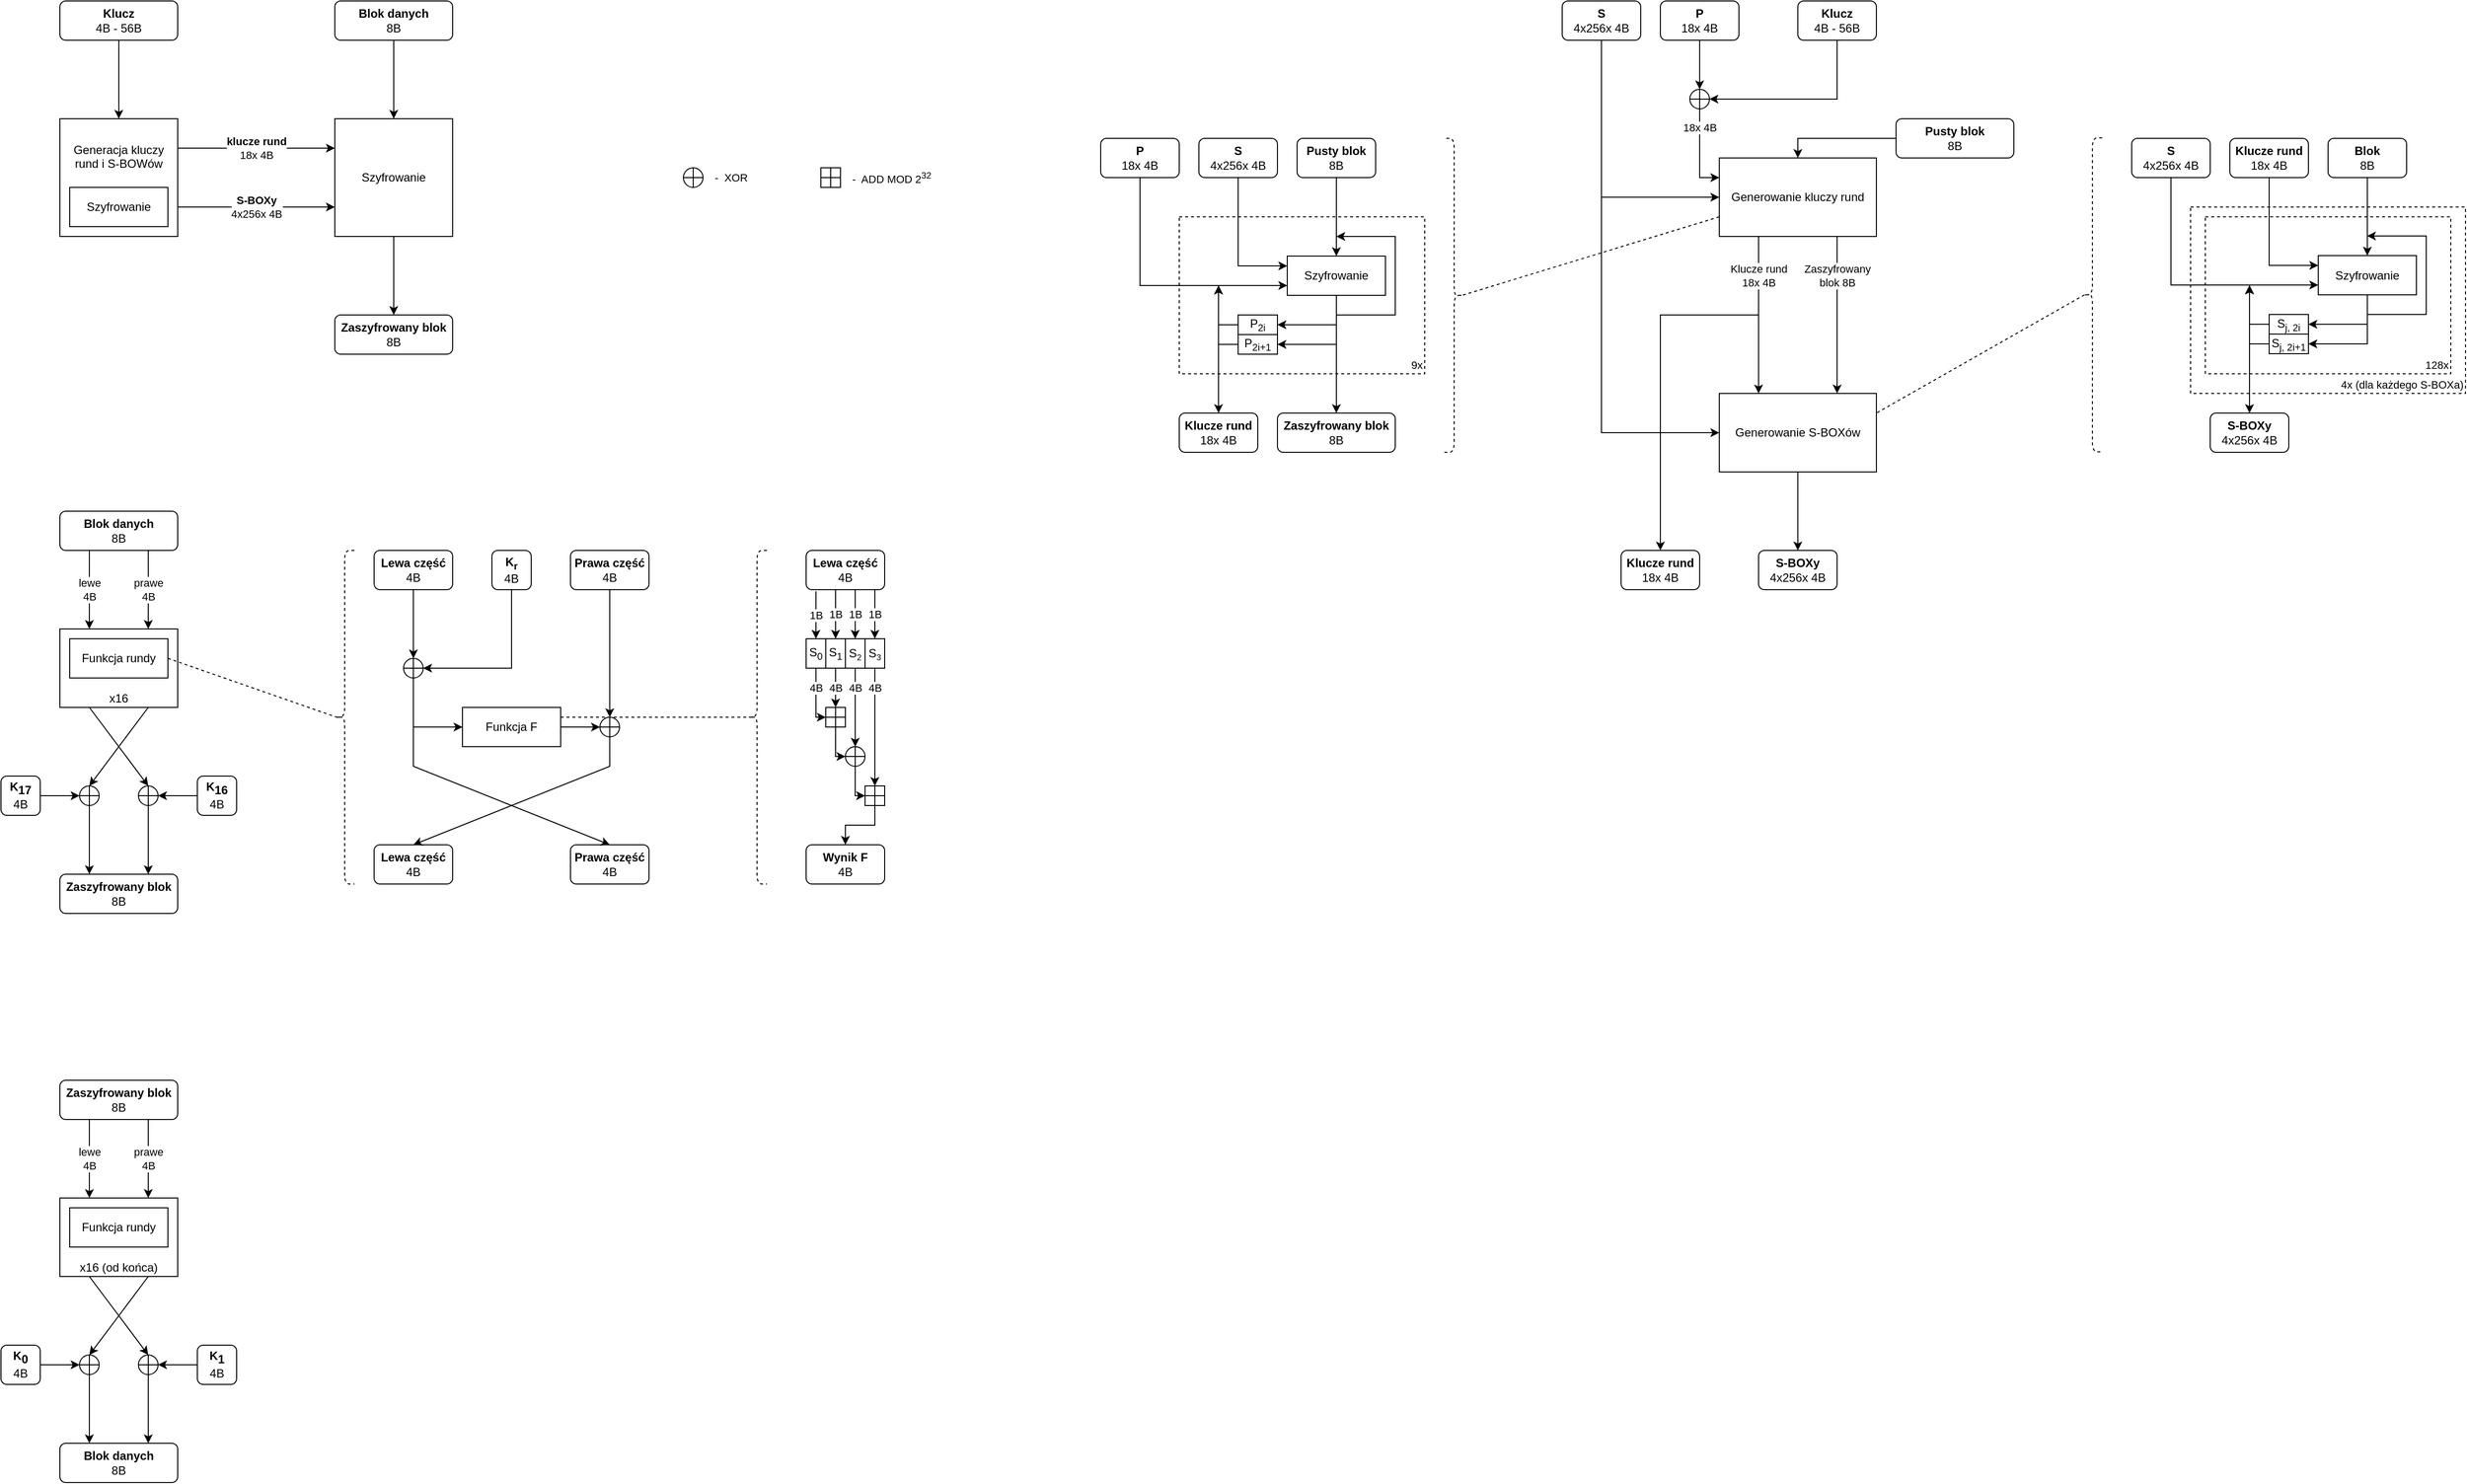 <mxfile version="12.1.6" type="device" pages="1"><diagram id="pKaFqdiRBZY-Ko4vhmtV" name="Page-1"><mxGraphModel dx="4063" dy="2149" grid="1" gridSize="10" guides="1" tooltips="1" connect="1" arrows="1" fold="1" page="1" pageScale="1" pageWidth="1169" pageHeight="1654" math="0" shadow="0"><root><mxCell id="0"/><mxCell id="1" parent="0"/><mxCell id="ULE7SZv3FFrawQC1i_3w-175" value="9x" style="rounded=0;whiteSpace=wrap;html=1;dashed=1;fillColor=none;fontSize=11;align=right;verticalAlign=bottom;" vertex="1" parent="1"><mxGeometry x="1260" y="300" width="250" height="160" as="geometry"/></mxCell><mxCell id="ULE7SZv3FFrawQC1i_3w-153" style="edgeStyle=orthogonalEdgeStyle;rounded=0;orthogonalLoop=1;jettySize=auto;html=1;exitX=0.25;exitY=1;exitDx=0;exitDy=0;entryX=0.5;entryY=0;entryDx=0;entryDy=0;startArrow=none;startFill=0;endArrow=classic;endFill=1;fontSize=11;" edge="1" parent="1" source="ULE7SZv3FFrawQC1i_3w-126" target="ULE7SZv3FFrawQC1i_3w-152"><mxGeometry relative="1" as="geometry"><Array as="points"><mxPoint x="1850" y="400"/><mxPoint x="1750" y="400"/></Array></mxGeometry></mxCell><mxCell id="ULE7SZv3FFrawQC1i_3w-9" style="edgeStyle=orthogonalEdgeStyle;rounded=0;orthogonalLoop=1;jettySize=auto;html=1;exitX=0.5;exitY=1;exitDx=0;exitDy=0;entryX=0.5;entryY=0;entryDx=0;entryDy=0;" edge="1" parent="1" source="ULE7SZv3FFrawQC1i_3w-1" target="ULE7SZv3FFrawQC1i_3w-8"><mxGeometry relative="1" as="geometry"/></mxCell><mxCell id="ULE7SZv3FFrawQC1i_3w-1" value="&lt;b&gt;Klucz&lt;/b&gt;&lt;br&gt;4B - 56B" style="rounded=1;whiteSpace=wrap;html=1;fillColor=none;" vertex="1" parent="1"><mxGeometry x="120" y="80" width="120" height="40" as="geometry"/></mxCell><mxCell id="ULE7SZv3FFrawQC1i_3w-4" value="" style="edgeStyle=orthogonalEdgeStyle;rounded=0;orthogonalLoop=1;jettySize=auto;html=1;" edge="1" parent="1" source="ULE7SZv3FFrawQC1i_3w-2" target="ULE7SZv3FFrawQC1i_3w-3"><mxGeometry relative="1" as="geometry"/></mxCell><mxCell id="ULE7SZv3FFrawQC1i_3w-2" value="&lt;b&gt;Blok danych&lt;/b&gt;&lt;br&gt;8B" style="rounded=1;whiteSpace=wrap;html=1;fillColor=none;" vertex="1" parent="1"><mxGeometry x="400" y="80" width="120" height="40" as="geometry"/></mxCell><mxCell id="ULE7SZv3FFrawQC1i_3w-6" value="" style="edgeStyle=orthogonalEdgeStyle;rounded=0;orthogonalLoop=1;jettySize=auto;html=1;entryX=0.5;entryY=0;entryDx=0;entryDy=0;" edge="1" parent="1" source="ULE7SZv3FFrawQC1i_3w-3" target="ULE7SZv3FFrawQC1i_3w-7"><mxGeometry relative="1" as="geometry"><mxPoint x="500" y="320" as="targetPoint"/></mxGeometry></mxCell><mxCell id="ULE7SZv3FFrawQC1i_3w-3" value="&lt;span&gt;Szyfrowanie&lt;/span&gt;" style="rounded=0;whiteSpace=wrap;html=1;fillColor=none;fontStyle=0" vertex="1" parent="1"><mxGeometry x="400" y="200" width="120" height="120" as="geometry"/></mxCell><mxCell id="ULE7SZv3FFrawQC1i_3w-7" value="&lt;b&gt;Zaszyfrowany blok&lt;/b&gt;&lt;br&gt;8B" style="rounded=1;whiteSpace=wrap;html=1;fillColor=none;" vertex="1" parent="1"><mxGeometry x="400" y="400" width="120" height="40" as="geometry"/></mxCell><mxCell id="ULE7SZv3FFrawQC1i_3w-10" value="&lt;b&gt;klucze rund&lt;/b&gt;&lt;br&gt;18x 4B" style="edgeStyle=orthogonalEdgeStyle;rounded=0;orthogonalLoop=1;jettySize=auto;html=1;exitX=1;exitY=0.25;exitDx=0;exitDy=0;entryX=0;entryY=0.25;entryDx=0;entryDy=0;" edge="1" parent="1" source="ULE7SZv3FFrawQC1i_3w-8" target="ULE7SZv3FFrawQC1i_3w-3"><mxGeometry relative="1" as="geometry"/></mxCell><mxCell id="ULE7SZv3FFrawQC1i_3w-11" value="&lt;b&gt;S-BOXy&lt;/b&gt;&lt;br&gt;4x256x 4B" style="edgeStyle=orthogonalEdgeStyle;rounded=0;orthogonalLoop=1;jettySize=auto;html=1;exitX=1;exitY=0.75;exitDx=0;exitDy=0;entryX=0;entryY=0.75;entryDx=0;entryDy=0;" edge="1" parent="1" source="ULE7SZv3FFrawQC1i_3w-8" target="ULE7SZv3FFrawQC1i_3w-3"><mxGeometry relative="1" as="geometry"/></mxCell><mxCell id="ULE7SZv3FFrawQC1i_3w-8" value="&lt;span&gt;Generacja kluczy rund i S-BOWów&lt;br&gt;&lt;br&gt;&lt;br&gt;&lt;br&gt;&lt;/span&gt;" style="rounded=0;whiteSpace=wrap;html=1;fillColor=none;fontStyle=0" vertex="1" parent="1"><mxGeometry x="120" y="200" width="120" height="120" as="geometry"/></mxCell><mxCell id="ULE7SZv3FFrawQC1i_3w-12" value="&lt;span&gt;Szyfrowanie&lt;/span&gt;" style="rounded=0;whiteSpace=wrap;html=1;fillColor=none;fontStyle=0" vertex="1" parent="1"><mxGeometry x="130" y="270" width="100" height="40" as="geometry"/></mxCell><mxCell id="ULE7SZv3FFrawQC1i_3w-15" value="lewe&lt;br&gt;4B" style="edgeStyle=orthogonalEdgeStyle;rounded=0;orthogonalLoop=1;jettySize=auto;html=1;exitX=0.25;exitY=1;exitDx=0;exitDy=0;entryX=0.25;entryY=0;entryDx=0;entryDy=0;" edge="1" parent="1" source="ULE7SZv3FFrawQC1i_3w-13" target="ULE7SZv3FFrawQC1i_3w-14"><mxGeometry relative="1" as="geometry"/></mxCell><mxCell id="ULE7SZv3FFrawQC1i_3w-16" value="prawe&lt;br&gt;4B" style="edgeStyle=orthogonalEdgeStyle;rounded=0;orthogonalLoop=1;jettySize=auto;html=1;exitX=0.75;exitY=1;exitDx=0;exitDy=0;entryX=0.75;entryY=0;entryDx=0;entryDy=0;" edge="1" parent="1" source="ULE7SZv3FFrawQC1i_3w-13" target="ULE7SZv3FFrawQC1i_3w-14"><mxGeometry relative="1" as="geometry"/></mxCell><mxCell id="ULE7SZv3FFrawQC1i_3w-13" value="&lt;b&gt;Blok danych&lt;/b&gt;&lt;br&gt;8B" style="rounded=1;whiteSpace=wrap;html=1;fillColor=none;" vertex="1" parent="1"><mxGeometry x="120" y="600" width="120" height="40" as="geometry"/></mxCell><mxCell id="ULE7SZv3FFrawQC1i_3w-24" style="rounded=0;orthogonalLoop=1;jettySize=auto;html=1;exitX=0.25;exitY=1;exitDx=0;exitDy=0;entryX=0.5;entryY=0;entryDx=0;entryDy=0;" edge="1" parent="1" source="ULE7SZv3FFrawQC1i_3w-14" target="ULE7SZv3FFrawQC1i_3w-18"><mxGeometry relative="1" as="geometry"/></mxCell><mxCell id="ULE7SZv3FFrawQC1i_3w-25" style="edgeStyle=none;rounded=0;orthogonalLoop=1;jettySize=auto;html=1;exitX=0.75;exitY=1;exitDx=0;exitDy=0;entryX=0.5;entryY=0;entryDx=0;entryDy=0;" edge="1" parent="1" source="ULE7SZv3FFrawQC1i_3w-14" target="ULE7SZv3FFrawQC1i_3w-20"><mxGeometry relative="1" as="geometry"/></mxCell><mxCell id="ULE7SZv3FFrawQC1i_3w-14" value="x16" style="rounded=0;whiteSpace=wrap;html=1;fillColor=none;fontStyle=0;verticalAlign=bottom;" vertex="1" parent="1"><mxGeometry x="120" y="720" width="120" height="80" as="geometry"/></mxCell><mxCell id="ULE7SZv3FFrawQC1i_3w-17" value="&lt;span&gt;Funkcja rundy&lt;/span&gt;" style="rounded=0;whiteSpace=wrap;html=1;fillColor=none;fontStyle=0" vertex="1" parent="1"><mxGeometry x="130" y="730" width="100" height="40" as="geometry"/></mxCell><mxCell id="ULE7SZv3FFrawQC1i_3w-31" style="edgeStyle=none;rounded=0;orthogonalLoop=1;jettySize=auto;html=1;exitX=0.5;exitY=1;exitDx=0;exitDy=0;entryX=0.75;entryY=0;entryDx=0;entryDy=0;" edge="1" parent="1" source="ULE7SZv3FFrawQC1i_3w-18" target="ULE7SZv3FFrawQC1i_3w-30"><mxGeometry relative="1" as="geometry"/></mxCell><mxCell id="ULE7SZv3FFrawQC1i_3w-18" value="" style="shape=orEllipse;perimeter=ellipsePerimeter;whiteSpace=wrap;html=1;backgroundOutline=1;rounded=1;fillColor=none;" vertex="1" parent="1"><mxGeometry x="200" y="880" width="20" height="20" as="geometry"/></mxCell><mxCell id="ULE7SZv3FFrawQC1i_3w-32" style="edgeStyle=none;rounded=0;orthogonalLoop=1;jettySize=auto;html=1;exitX=0.5;exitY=1;exitDx=0;exitDy=0;entryX=0.25;entryY=0;entryDx=0;entryDy=0;" edge="1" parent="1" source="ULE7SZv3FFrawQC1i_3w-20" target="ULE7SZv3FFrawQC1i_3w-30"><mxGeometry relative="1" as="geometry"/></mxCell><mxCell id="ULE7SZv3FFrawQC1i_3w-20" value="" style="shape=orEllipse;perimeter=ellipsePerimeter;whiteSpace=wrap;html=1;backgroundOutline=1;rounded=1;fillColor=none;" vertex="1" parent="1"><mxGeometry x="140" y="880" width="20" height="20" as="geometry"/></mxCell><mxCell id="ULE7SZv3FFrawQC1i_3w-27" style="edgeStyle=none;rounded=0;orthogonalLoop=1;jettySize=auto;html=1;exitX=0;exitY=0.5;exitDx=0;exitDy=0;entryX=1;entryY=0.5;entryDx=0;entryDy=0;" edge="1" parent="1" source="ULE7SZv3FFrawQC1i_3w-26" target="ULE7SZv3FFrawQC1i_3w-18"><mxGeometry relative="1" as="geometry"><mxPoint x="250" y="910" as="targetPoint"/></mxGeometry></mxCell><mxCell id="ULE7SZv3FFrawQC1i_3w-26" value="&lt;b&gt;K&lt;/b&gt;&lt;b style=&quot;vertical-align: sub&quot;&gt;16&lt;/b&gt;&lt;br&gt;4B" style="rounded=1;whiteSpace=wrap;html=1;fillColor=none;" vertex="1" parent="1"><mxGeometry x="260" y="870" width="40" height="40" as="geometry"/></mxCell><mxCell id="ULE7SZv3FFrawQC1i_3w-29" style="edgeStyle=none;rounded=0;orthogonalLoop=1;jettySize=auto;html=1;exitX=1;exitY=0.5;exitDx=0;exitDy=0;entryX=0;entryY=0.5;entryDx=0;entryDy=0;" edge="1" parent="1" source="ULE7SZv3FFrawQC1i_3w-28" target="ULE7SZv3FFrawQC1i_3w-20"><mxGeometry relative="1" as="geometry"/></mxCell><mxCell id="ULE7SZv3FFrawQC1i_3w-28" value="&lt;b&gt;K&lt;/b&gt;&lt;b style=&quot;vertical-align: sub&quot;&gt;17&lt;/b&gt;&lt;br&gt;4B" style="rounded=1;whiteSpace=wrap;html=1;fillColor=none;" vertex="1" parent="1"><mxGeometry x="60" y="870" width="40" height="40" as="geometry"/></mxCell><mxCell id="ULE7SZv3FFrawQC1i_3w-30" value="&lt;b&gt;Zaszyfrowany blok&lt;/b&gt;&lt;br&gt;8B" style="rounded=1;whiteSpace=wrap;html=1;fillColor=none;" vertex="1" parent="1"><mxGeometry x="120" y="970" width="120" height="40" as="geometry"/></mxCell><mxCell id="ULE7SZv3FFrawQC1i_3w-36" style="edgeStyle=none;rounded=0;orthogonalLoop=1;jettySize=auto;html=1;exitX=0.5;exitY=1;exitDx=0;exitDy=0;entryX=0.5;entryY=0;entryDx=0;entryDy=0;" edge="1" parent="1" source="ULE7SZv3FFrawQC1i_3w-33" target="ULE7SZv3FFrawQC1i_3w-35"><mxGeometry relative="1" as="geometry"/></mxCell><mxCell id="ULE7SZv3FFrawQC1i_3w-33" value="&lt;b&gt;Lewa część&lt;/b&gt;&lt;br&gt;4B" style="rounded=1;whiteSpace=wrap;html=1;fillColor=none;" vertex="1" parent="1"><mxGeometry x="440" y="640" width="80" height="40" as="geometry"/></mxCell><mxCell id="ULE7SZv3FFrawQC1i_3w-42" style="edgeStyle=orthogonalEdgeStyle;rounded=0;orthogonalLoop=1;jettySize=auto;html=1;exitX=0.5;exitY=1;exitDx=0;exitDy=0;entryX=0.5;entryY=0;entryDx=0;entryDy=0;" edge="1" parent="1" source="ULE7SZv3FFrawQC1i_3w-34" target="ULE7SZv3FFrawQC1i_3w-41"><mxGeometry relative="1" as="geometry"/></mxCell><mxCell id="ULE7SZv3FFrawQC1i_3w-34" value="&lt;b&gt;Prawa część&lt;/b&gt;&lt;br&gt;4B" style="rounded=1;whiteSpace=wrap;html=1;fillColor=none;" vertex="1" parent="1"><mxGeometry x="640" y="640" width="80" height="40" as="geometry"/></mxCell><mxCell id="ULE7SZv3FFrawQC1i_3w-40" style="edgeStyle=orthogonalEdgeStyle;rounded=0;orthogonalLoop=1;jettySize=auto;html=1;exitX=0.5;exitY=1;exitDx=0;exitDy=0;entryX=0;entryY=0.5;entryDx=0;entryDy=0;" edge="1" parent="1" source="ULE7SZv3FFrawQC1i_3w-35" target="ULE7SZv3FFrawQC1i_3w-39"><mxGeometry relative="1" as="geometry"/></mxCell><mxCell id="ULE7SZv3FFrawQC1i_3w-46" style="rounded=0;orthogonalLoop=1;jettySize=auto;html=1;exitX=0.5;exitY=1;exitDx=0;exitDy=0;entryX=0.5;entryY=0;entryDx=0;entryDy=0;" edge="1" parent="1" source="ULE7SZv3FFrawQC1i_3w-35" target="ULE7SZv3FFrawQC1i_3w-45"><mxGeometry relative="1" as="geometry"><Array as="points"><mxPoint x="480" y="860"/></Array></mxGeometry></mxCell><mxCell id="ULE7SZv3FFrawQC1i_3w-35" value="" style="shape=orEllipse;perimeter=ellipsePerimeter;whiteSpace=wrap;html=1;backgroundOutline=1;rounded=1;fillColor=none;" vertex="1" parent="1"><mxGeometry x="470" y="750" width="20" height="20" as="geometry"/></mxCell><mxCell id="ULE7SZv3FFrawQC1i_3w-38" style="edgeStyle=orthogonalEdgeStyle;rounded=0;orthogonalLoop=1;jettySize=auto;html=1;exitX=0.5;exitY=1;exitDx=0;exitDy=0;entryX=1;entryY=0.5;entryDx=0;entryDy=0;" edge="1" parent="1" source="ULE7SZv3FFrawQC1i_3w-37" target="ULE7SZv3FFrawQC1i_3w-35"><mxGeometry relative="1" as="geometry"/></mxCell><mxCell id="ULE7SZv3FFrawQC1i_3w-37" value="&lt;b&gt;K&lt;sub&gt;r&lt;/sub&gt;&lt;/b&gt;&lt;br&gt;4B" style="rounded=1;whiteSpace=wrap;html=1;fillColor=none;" vertex="1" parent="1"><mxGeometry x="560" y="640" width="40" height="40" as="geometry"/></mxCell><mxCell id="ULE7SZv3FFrawQC1i_3w-43" style="edgeStyle=orthogonalEdgeStyle;rounded=0;orthogonalLoop=1;jettySize=auto;html=1;exitX=1;exitY=0.5;exitDx=0;exitDy=0;entryX=0;entryY=0.5;entryDx=0;entryDy=0;" edge="1" parent="1" source="ULE7SZv3FFrawQC1i_3w-39" target="ULE7SZv3FFrawQC1i_3w-41"><mxGeometry relative="1" as="geometry"/></mxCell><mxCell id="ULE7SZv3FFrawQC1i_3w-39" value="&lt;span&gt;Funkcja F&lt;/span&gt;" style="rounded=0;whiteSpace=wrap;html=1;fillColor=none;fontStyle=0" vertex="1" parent="1"><mxGeometry x="530" y="800" width="100" height="40" as="geometry"/></mxCell><mxCell id="ULE7SZv3FFrawQC1i_3w-47" style="edgeStyle=none;rounded=0;orthogonalLoop=1;jettySize=auto;html=1;exitX=0.5;exitY=1;exitDx=0;exitDy=0;entryX=0.5;entryY=0;entryDx=0;entryDy=0;" edge="1" parent="1" source="ULE7SZv3FFrawQC1i_3w-41" target="ULE7SZv3FFrawQC1i_3w-44"><mxGeometry relative="1" as="geometry"><Array as="points"><mxPoint x="680" y="860"/></Array></mxGeometry></mxCell><mxCell id="ULE7SZv3FFrawQC1i_3w-41" value="" style="shape=orEllipse;perimeter=ellipsePerimeter;whiteSpace=wrap;html=1;backgroundOutline=1;rounded=1;fillColor=none;" vertex="1" parent="1"><mxGeometry x="670" y="810" width="20" height="20" as="geometry"/></mxCell><mxCell id="ULE7SZv3FFrawQC1i_3w-44" value="&lt;b&gt;Lewa część&lt;/b&gt;&lt;br&gt;4B" style="rounded=1;whiteSpace=wrap;html=1;fillColor=none;" vertex="1" parent="1"><mxGeometry x="440" y="940" width="80" height="40" as="geometry"/></mxCell><mxCell id="ULE7SZv3FFrawQC1i_3w-45" value="&lt;b&gt;Prawa część&lt;/b&gt;&lt;br&gt;4B" style="rounded=1;whiteSpace=wrap;html=1;fillColor=none;" vertex="1" parent="1"><mxGeometry x="640" y="940" width="80" height="40" as="geometry"/></mxCell><mxCell id="ULE7SZv3FFrawQC1i_3w-48" value="&lt;b&gt;Lewa część&lt;/b&gt;&lt;br&gt;4B" style="rounded=1;whiteSpace=wrap;html=1;fillColor=none;" vertex="1" parent="1"><mxGeometry x="880" y="640" width="80" height="40" as="geometry"/></mxCell><mxCell id="ULE7SZv3FFrawQC1i_3w-84" value="1B" style="edgeStyle=orthogonalEdgeStyle;rounded=0;orthogonalLoop=1;jettySize=auto;html=1;exitX=0.5;exitY=0;exitDx=0;exitDy=0;entryX=0.125;entryY=1.042;entryDx=0;entryDy=0;entryPerimeter=0;startArrow=classic;startFill=1;endArrow=none;endFill=0;" edge="1" parent="1" source="ULE7SZv3FFrawQC1i_3w-49" target="ULE7SZv3FFrawQC1i_3w-48"><mxGeometry relative="1" as="geometry"/></mxCell><mxCell id="ULE7SZv3FFrawQC1i_3w-86" value="4B" style="edgeStyle=orthogonalEdgeStyle;rounded=0;orthogonalLoop=1;jettySize=auto;html=1;exitX=0.5;exitY=1;exitDx=0;exitDy=0;entryX=0;entryY=0.5;entryDx=0;entryDy=0;startArrow=none;startFill=0;endArrow=classic;endFill=1;" edge="1" parent="1" source="ULE7SZv3FFrawQC1i_3w-49" target="ULE7SZv3FFrawQC1i_3w-58"><mxGeometry x="-0.33" relative="1" as="geometry"><Array as="points"><mxPoint x="890" y="810"/></Array><mxPoint as="offset"/></mxGeometry></mxCell><mxCell id="ULE7SZv3FFrawQC1i_3w-49" value="S&lt;sub&gt;0&lt;/sub&gt;" style="rounded=0;whiteSpace=wrap;html=1;fillColor=none;fontStyle=0" vertex="1" parent="1"><mxGeometry x="880" y="730" width="20" height="30" as="geometry"/></mxCell><mxCell id="ULE7SZv3FFrawQC1i_3w-81" value="1B" style="edgeStyle=orthogonalEdgeStyle;rounded=0;orthogonalLoop=1;jettySize=auto;html=1;exitX=0.5;exitY=0;exitDx=0;exitDy=0;entryX=0.375;entryY=1;entryDx=0;entryDy=0;entryPerimeter=0;endArrow=none;endFill=0;startArrow=classic;startFill=1;" edge="1" parent="1" source="ULE7SZv3FFrawQC1i_3w-51" target="ULE7SZv3FFrawQC1i_3w-48"><mxGeometry relative="1" as="geometry"/></mxCell><mxCell id="ULE7SZv3FFrawQC1i_3w-87" value="4B" style="edgeStyle=orthogonalEdgeStyle;rounded=0;orthogonalLoop=1;jettySize=auto;html=1;exitX=0.5;exitY=1;exitDx=0;exitDy=0;entryX=0.5;entryY=0;entryDx=0;entryDy=0;startArrow=none;startFill=0;endArrow=classic;endFill=1;" edge="1" parent="1" source="ULE7SZv3FFrawQC1i_3w-51" target="ULE7SZv3FFrawQC1i_3w-58"><mxGeometry x="0.006" relative="1" as="geometry"><mxPoint as="offset"/></mxGeometry></mxCell><mxCell id="ULE7SZv3FFrawQC1i_3w-51" value="S&lt;sub&gt;1&lt;/sub&gt;&lt;span style=&quot;font-size: 10px&quot;&gt;&lt;br&gt;&lt;/span&gt;" style="rounded=0;whiteSpace=wrap;html=1;fillColor=none;fontStyle=0" vertex="1" parent="1"><mxGeometry x="900" y="730" width="20" height="30" as="geometry"/></mxCell><mxCell id="ULE7SZv3FFrawQC1i_3w-82" value="1B" style="edgeStyle=orthogonalEdgeStyle;rounded=0;orthogonalLoop=1;jettySize=auto;html=1;exitX=0.5;exitY=0;exitDx=0;exitDy=0;entryX=0.625;entryY=1;entryDx=0;entryDy=0;entryPerimeter=0;startArrow=classic;startFill=1;endArrow=none;endFill=0;" edge="1" parent="1" source="ULE7SZv3FFrawQC1i_3w-52" target="ULE7SZv3FFrawQC1i_3w-48"><mxGeometry relative="1" as="geometry"/></mxCell><mxCell id="ULE7SZv3FFrawQC1i_3w-89" value="4B" style="edgeStyle=orthogonalEdgeStyle;rounded=0;orthogonalLoop=1;jettySize=auto;html=1;exitX=0.5;exitY=1;exitDx=0;exitDy=0;entryX=0.5;entryY=0;entryDx=0;entryDy=0;startArrow=none;startFill=0;endArrow=classic;endFill=1;" edge="1" parent="1" source="ULE7SZv3FFrawQC1i_3w-52" target="ULE7SZv3FFrawQC1i_3w-88"><mxGeometry x="-0.497" relative="1" as="geometry"><mxPoint as="offset"/></mxGeometry></mxCell><mxCell id="ULE7SZv3FFrawQC1i_3w-52" value="S&lt;span style=&quot;font-size: 10px&quot;&gt;&lt;sub&gt;2&lt;/sub&gt;&lt;/span&gt;" style="rounded=0;whiteSpace=wrap;html=1;fillColor=none;fontStyle=0" vertex="1" parent="1"><mxGeometry x="920" y="730" width="20" height="30" as="geometry"/></mxCell><mxCell id="ULE7SZv3FFrawQC1i_3w-83" value="1B" style="edgeStyle=orthogonalEdgeStyle;rounded=0;orthogonalLoop=1;jettySize=auto;html=1;exitX=0.5;exitY=0;exitDx=0;exitDy=0;entryX=0.875;entryY=0.992;entryDx=0;entryDy=0;entryPerimeter=0;startArrow=classic;startFill=1;endArrow=none;endFill=0;" edge="1" parent="1" source="ULE7SZv3FFrawQC1i_3w-53" target="ULE7SZv3FFrawQC1i_3w-48"><mxGeometry relative="1" as="geometry"/></mxCell><mxCell id="ULE7SZv3FFrawQC1i_3w-98" value="4B" style="edgeStyle=orthogonalEdgeStyle;rounded=0;orthogonalLoop=1;jettySize=auto;html=1;exitX=0.5;exitY=1;exitDx=0;exitDy=0;entryX=0.5;entryY=0;entryDx=0;entryDy=0;startArrow=none;startFill=0;endArrow=classic;endFill=1;" edge="1" parent="1" source="ULE7SZv3FFrawQC1i_3w-53" target="ULE7SZv3FFrawQC1i_3w-95"><mxGeometry x="-0.665" relative="1" as="geometry"><mxPoint as="offset"/></mxGeometry></mxCell><mxCell id="ULE7SZv3FFrawQC1i_3w-53" value="S&lt;span style=&quot;font-size: 10px&quot;&gt;&lt;sub&gt;3&lt;/sub&gt;&lt;/span&gt;" style="rounded=0;whiteSpace=wrap;html=1;fillColor=none;fontStyle=0" vertex="1" parent="1"><mxGeometry x="940" y="730" width="20" height="30" as="geometry"/></mxCell><mxCell id="ULE7SZv3FFrawQC1i_3w-62" value="" style="group" vertex="1" connectable="0" parent="1"><mxGeometry x="900" y="800" width="20" height="20" as="geometry"/></mxCell><mxCell id="ULE7SZv3FFrawQC1i_3w-58" value="" style="whiteSpace=wrap;html=1;aspect=fixed;rounded=0;fillColor=none;" vertex="1" parent="ULE7SZv3FFrawQC1i_3w-62"><mxGeometry width="20" height="20" as="geometry"/></mxCell><mxCell id="ULE7SZv3FFrawQC1i_3w-60" value="" style="endArrow=none;html=1;entryX=0.5;entryY=0;entryDx=0;entryDy=0;exitX=0.5;exitY=1;exitDx=0;exitDy=0;" edge="1" parent="ULE7SZv3FFrawQC1i_3w-62" source="ULE7SZv3FFrawQC1i_3w-58" target="ULE7SZv3FFrawQC1i_3w-58"><mxGeometry width="50" height="50" relative="1" as="geometry"><mxPoint x="-70" y="110" as="sourcePoint"/><mxPoint x="-20" y="60" as="targetPoint"/></mxGeometry></mxCell><mxCell id="ULE7SZv3FFrawQC1i_3w-61" value="" style="endArrow=none;html=1;entryX=0;entryY=0.5;entryDx=0;entryDy=0;exitX=1;exitY=0.5;exitDx=0;exitDy=0;" edge="1" parent="ULE7SZv3FFrawQC1i_3w-62" source="ULE7SZv3FFrawQC1i_3w-58" target="ULE7SZv3FFrawQC1i_3w-58"><mxGeometry width="50" height="50" relative="1" as="geometry"><mxPoint x="20" y="30" as="sourcePoint"/><mxPoint x="20" y="10" as="targetPoint"/></mxGeometry></mxCell><mxCell id="ULE7SZv3FFrawQC1i_3w-74" value="&lt;b&gt;Wynik F&lt;/b&gt;&lt;br&gt;4B" style="rounded=1;whiteSpace=wrap;html=1;fillColor=none;" vertex="1" parent="1"><mxGeometry x="880" y="940" width="80" height="40" as="geometry"/></mxCell><mxCell id="ULE7SZv3FFrawQC1i_3w-77" value="" style="shape=curlyBracket;whiteSpace=wrap;html=1;rounded=1;fillColor=none;dashed=1;" vertex="1" parent="1"><mxGeometry x="400" y="640" width="20" height="340" as="geometry"/></mxCell><mxCell id="ULE7SZv3FFrawQC1i_3w-78" value="" style="endArrow=none;dashed=1;html=1;entryX=0.1;entryY=0.5;entryDx=0;entryDy=0;entryPerimeter=0;exitX=1;exitY=0.5;exitDx=0;exitDy=0;" edge="1" parent="1" source="ULE7SZv3FFrawQC1i_3w-17" target="ULE7SZv3FFrawQC1i_3w-77"><mxGeometry width="50" height="50" relative="1" as="geometry"><mxPoint x="340" y="1160" as="sourcePoint"/><mxPoint x="390" y="1110" as="targetPoint"/></mxGeometry></mxCell><mxCell id="ULE7SZv3FFrawQC1i_3w-79" value="" style="shape=curlyBracket;whiteSpace=wrap;html=1;rounded=1;fillColor=none;dashed=1;" vertex="1" parent="1"><mxGeometry x="820" y="640" width="20" height="340" as="geometry"/></mxCell><mxCell id="ULE7SZv3FFrawQC1i_3w-99" style="edgeStyle=orthogonalEdgeStyle;rounded=0;orthogonalLoop=1;jettySize=auto;html=1;exitX=0.5;exitY=1;exitDx=0;exitDy=0;entryX=0;entryY=0.5;entryDx=0;entryDy=0;startArrow=none;startFill=0;endArrow=classic;endFill=1;" edge="1" parent="1" source="ULE7SZv3FFrawQC1i_3w-88" target="ULE7SZv3FFrawQC1i_3w-95"><mxGeometry relative="1" as="geometry"><Array as="points"><mxPoint x="930" y="890"/></Array></mxGeometry></mxCell><mxCell id="ULE7SZv3FFrawQC1i_3w-88" value="" style="shape=orEllipse;perimeter=ellipsePerimeter;whiteSpace=wrap;html=1;backgroundOutline=1;rounded=1;fillColor=none;" vertex="1" parent="1"><mxGeometry x="920" y="840" width="20" height="20" as="geometry"/></mxCell><mxCell id="ULE7SZv3FFrawQC1i_3w-90" style="edgeStyle=orthogonalEdgeStyle;rounded=0;orthogonalLoop=1;jettySize=auto;html=1;exitX=0.5;exitY=1;exitDx=0;exitDy=0;entryX=0;entryY=0.5;entryDx=0;entryDy=0;startArrow=none;startFill=0;endArrow=classic;endFill=1;" edge="1" parent="1" source="ULE7SZv3FFrawQC1i_3w-58" target="ULE7SZv3FFrawQC1i_3w-88"><mxGeometry relative="1" as="geometry"><Array as="points"><mxPoint x="910" y="850"/></Array></mxGeometry></mxCell><mxCell id="ULE7SZv3FFrawQC1i_3w-94" value="" style="group" vertex="1" connectable="0" parent="1"><mxGeometry x="940" y="880" width="20" height="20" as="geometry"/></mxCell><mxCell id="ULE7SZv3FFrawQC1i_3w-95" value="" style="whiteSpace=wrap;html=1;aspect=fixed;rounded=0;fillColor=none;" vertex="1" parent="ULE7SZv3FFrawQC1i_3w-94"><mxGeometry width="20" height="20" as="geometry"/></mxCell><mxCell id="ULE7SZv3FFrawQC1i_3w-96" value="" style="endArrow=none;html=1;entryX=0.5;entryY=0;entryDx=0;entryDy=0;exitX=0.5;exitY=1;exitDx=0;exitDy=0;" edge="1" parent="ULE7SZv3FFrawQC1i_3w-94" source="ULE7SZv3FFrawQC1i_3w-95" target="ULE7SZv3FFrawQC1i_3w-95"><mxGeometry width="50" height="50" relative="1" as="geometry"><mxPoint x="-130" y="80" as="sourcePoint"/><mxPoint x="-80" y="30" as="targetPoint"/></mxGeometry></mxCell><mxCell id="ULE7SZv3FFrawQC1i_3w-97" value="" style="endArrow=none;html=1;entryX=0;entryY=0.5;entryDx=0;entryDy=0;exitX=1;exitY=0.5;exitDx=0;exitDy=0;" edge="1" parent="ULE7SZv3FFrawQC1i_3w-94" source="ULE7SZv3FFrawQC1i_3w-95" target="ULE7SZv3FFrawQC1i_3w-95"><mxGeometry width="50" height="50" relative="1" as="geometry"><mxPoint x="-40" as="sourcePoint"/><mxPoint x="-40" y="-20" as="targetPoint"/></mxGeometry></mxCell><mxCell id="ULE7SZv3FFrawQC1i_3w-100" style="edgeStyle=orthogonalEdgeStyle;rounded=0;orthogonalLoop=1;jettySize=auto;html=1;exitX=0.5;exitY=1;exitDx=0;exitDy=0;entryX=0.5;entryY=0;entryDx=0;entryDy=0;startArrow=none;startFill=0;endArrow=classic;endFill=1;" edge="1" parent="1" source="ULE7SZv3FFrawQC1i_3w-95" target="ULE7SZv3FFrawQC1i_3w-74"><mxGeometry relative="1" as="geometry"/></mxCell><mxCell id="ULE7SZv3FFrawQC1i_3w-101" value="" style="endArrow=none;dashed=1;html=1;entryX=0.1;entryY=0.5;entryDx=0;entryDy=0;entryPerimeter=0;exitX=1;exitY=0.25;exitDx=0;exitDy=0;" edge="1" parent="1" source="ULE7SZv3FFrawQC1i_3w-39" target="ULE7SZv3FFrawQC1i_3w-79"><mxGeometry width="50" height="50" relative="1" as="geometry"><mxPoint x="240" y="760" as="sourcePoint"/><mxPoint x="412.0" y="820" as="targetPoint"/></mxGeometry></mxCell><mxCell id="ULE7SZv3FFrawQC1i_3w-102" value="" style="shape=orEllipse;perimeter=ellipsePerimeter;whiteSpace=wrap;html=1;backgroundOutline=1;rounded=1;fillColor=none;" vertex="1" parent="1"><mxGeometry x="755" y="250" width="20" height="20" as="geometry"/></mxCell><mxCell id="ULE7SZv3FFrawQC1i_3w-107" value="-&amp;nbsp; XOR" style="text;html=1;resizable=0;autosize=1;align=left;verticalAlign=middle;points=[];fillColor=none;strokeColor=none;rounded=0;dashed=1;fontSize=11;" vertex="1" parent="1"><mxGeometry x="785" y="250" width="50" height="20" as="geometry"/></mxCell><mxCell id="ULE7SZv3FFrawQC1i_3w-104" value="" style="whiteSpace=wrap;html=1;aspect=fixed;rounded=0;fillColor=none;" vertex="1" parent="1"><mxGeometry x="895" y="250" width="20" height="20" as="geometry"/></mxCell><mxCell id="ULE7SZv3FFrawQC1i_3w-105" value="" style="endArrow=none;html=1;entryX=0.5;entryY=0;entryDx=0;entryDy=0;exitX=0.5;exitY=1;exitDx=0;exitDy=0;" edge="1" parent="1" source="ULE7SZv3FFrawQC1i_3w-104" target="ULE7SZv3FFrawQC1i_3w-104"><mxGeometry width="50" height="50" relative="1" as="geometry"><mxPoint x="845" y="330" as="sourcePoint"/><mxPoint x="895" y="280" as="targetPoint"/></mxGeometry></mxCell><mxCell id="ULE7SZv3FFrawQC1i_3w-106" value="" style="endArrow=none;html=1;entryX=0;entryY=0.5;entryDx=0;entryDy=0;exitX=1;exitY=0.5;exitDx=0;exitDy=0;" edge="1" parent="1" source="ULE7SZv3FFrawQC1i_3w-104" target="ULE7SZv3FFrawQC1i_3w-104"><mxGeometry width="50" height="50" relative="1" as="geometry"><mxPoint x="935" y="250" as="sourcePoint"/><mxPoint x="935" y="230" as="targetPoint"/></mxGeometry></mxCell><mxCell id="ULE7SZv3FFrawQC1i_3w-108" value="-&amp;nbsp; ADD MOD 2&lt;sup&gt;32&lt;/sup&gt;" style="text;html=1;resizable=0;autosize=1;align=left;verticalAlign=middle;points=[];fillColor=none;strokeColor=none;rounded=0;dashed=1;fontSize=11;" vertex="1" parent="1"><mxGeometry x="925" y="250" width="100" height="20" as="geometry"/></mxCell><mxCell id="ULE7SZv3FFrawQC1i_3w-109" value="lewe&lt;br&gt;4B" style="edgeStyle=orthogonalEdgeStyle;rounded=0;orthogonalLoop=1;jettySize=auto;html=1;exitX=0.25;exitY=1;exitDx=0;exitDy=0;entryX=0.25;entryY=0;entryDx=0;entryDy=0;" edge="1" parent="1" source="ULE7SZv3FFrawQC1i_3w-111" target="ULE7SZv3FFrawQC1i_3w-114"><mxGeometry relative="1" as="geometry"/></mxCell><mxCell id="ULE7SZv3FFrawQC1i_3w-110" value="prawe&lt;br&gt;4B" style="edgeStyle=orthogonalEdgeStyle;rounded=0;orthogonalLoop=1;jettySize=auto;html=1;exitX=0.75;exitY=1;exitDx=0;exitDy=0;entryX=0.75;entryY=0;entryDx=0;entryDy=0;" edge="1" parent="1" source="ULE7SZv3FFrawQC1i_3w-111" target="ULE7SZv3FFrawQC1i_3w-114"><mxGeometry relative="1" as="geometry"/></mxCell><mxCell id="ULE7SZv3FFrawQC1i_3w-111" value="&lt;b&gt;Zaszyfrowany blok&lt;/b&gt;&lt;br&gt;8B" style="rounded=1;whiteSpace=wrap;html=1;fillColor=none;" vertex="1" parent="1"><mxGeometry x="120" y="1180" width="120" height="40" as="geometry"/></mxCell><mxCell id="ULE7SZv3FFrawQC1i_3w-112" style="rounded=0;orthogonalLoop=1;jettySize=auto;html=1;exitX=0.25;exitY=1;exitDx=0;exitDy=0;entryX=0.5;entryY=0;entryDx=0;entryDy=0;" edge="1" parent="1" source="ULE7SZv3FFrawQC1i_3w-114" target="ULE7SZv3FFrawQC1i_3w-117"><mxGeometry relative="1" as="geometry"/></mxCell><mxCell id="ULE7SZv3FFrawQC1i_3w-113" style="edgeStyle=none;rounded=0;orthogonalLoop=1;jettySize=auto;html=1;exitX=0.75;exitY=1;exitDx=0;exitDy=0;entryX=0.5;entryY=0;entryDx=0;entryDy=0;" edge="1" parent="1" source="ULE7SZv3FFrawQC1i_3w-114" target="ULE7SZv3FFrawQC1i_3w-119"><mxGeometry relative="1" as="geometry"/></mxCell><mxCell id="ULE7SZv3FFrawQC1i_3w-114" value="x16 (od końca)" style="rounded=0;whiteSpace=wrap;html=1;fillColor=none;fontStyle=0;verticalAlign=bottom;" vertex="1" parent="1"><mxGeometry x="120" y="1300" width="120" height="80" as="geometry"/></mxCell><mxCell id="ULE7SZv3FFrawQC1i_3w-115" value="&lt;span&gt;Funkcja rundy&lt;/span&gt;" style="rounded=0;whiteSpace=wrap;html=1;fillColor=none;fontStyle=0" vertex="1" parent="1"><mxGeometry x="130" y="1310" width="100" height="40" as="geometry"/></mxCell><mxCell id="ULE7SZv3FFrawQC1i_3w-116" style="edgeStyle=none;rounded=0;orthogonalLoop=1;jettySize=auto;html=1;exitX=0.5;exitY=1;exitDx=0;exitDy=0;entryX=0.75;entryY=0;entryDx=0;entryDy=0;" edge="1" parent="1" source="ULE7SZv3FFrawQC1i_3w-117" target="ULE7SZv3FFrawQC1i_3w-124"><mxGeometry relative="1" as="geometry"/></mxCell><mxCell id="ULE7SZv3FFrawQC1i_3w-117" value="" style="shape=orEllipse;perimeter=ellipsePerimeter;whiteSpace=wrap;html=1;backgroundOutline=1;rounded=1;fillColor=none;" vertex="1" parent="1"><mxGeometry x="200" y="1460" width="20" height="20" as="geometry"/></mxCell><mxCell id="ULE7SZv3FFrawQC1i_3w-118" style="edgeStyle=none;rounded=0;orthogonalLoop=1;jettySize=auto;html=1;exitX=0.5;exitY=1;exitDx=0;exitDy=0;entryX=0.25;entryY=0;entryDx=0;entryDy=0;" edge="1" parent="1" source="ULE7SZv3FFrawQC1i_3w-119" target="ULE7SZv3FFrawQC1i_3w-124"><mxGeometry relative="1" as="geometry"/></mxCell><mxCell id="ULE7SZv3FFrawQC1i_3w-119" value="" style="shape=orEllipse;perimeter=ellipsePerimeter;whiteSpace=wrap;html=1;backgroundOutline=1;rounded=1;fillColor=none;" vertex="1" parent="1"><mxGeometry x="140" y="1460" width="20" height="20" as="geometry"/></mxCell><mxCell id="ULE7SZv3FFrawQC1i_3w-120" style="edgeStyle=none;rounded=0;orthogonalLoop=1;jettySize=auto;html=1;exitX=0;exitY=0.5;exitDx=0;exitDy=0;entryX=1;entryY=0.5;entryDx=0;entryDy=0;" edge="1" parent="1" source="ULE7SZv3FFrawQC1i_3w-121" target="ULE7SZv3FFrawQC1i_3w-117"><mxGeometry relative="1" as="geometry"><mxPoint x="250" y="1490" as="targetPoint"/></mxGeometry></mxCell><mxCell id="ULE7SZv3FFrawQC1i_3w-121" value="&lt;b&gt;K&lt;/b&gt;&lt;b style=&quot;vertical-align: sub&quot;&gt;1&lt;/b&gt;&lt;br&gt;4B" style="rounded=1;whiteSpace=wrap;html=1;fillColor=none;" vertex="1" parent="1"><mxGeometry x="260" y="1450" width="40" height="40" as="geometry"/></mxCell><mxCell id="ULE7SZv3FFrawQC1i_3w-122" style="edgeStyle=none;rounded=0;orthogonalLoop=1;jettySize=auto;html=1;exitX=1;exitY=0.5;exitDx=0;exitDy=0;entryX=0;entryY=0.5;entryDx=0;entryDy=0;" edge="1" parent="1" source="ULE7SZv3FFrawQC1i_3w-123" target="ULE7SZv3FFrawQC1i_3w-119"><mxGeometry relative="1" as="geometry"/></mxCell><mxCell id="ULE7SZv3FFrawQC1i_3w-123" value="&lt;b&gt;K&lt;/b&gt;&lt;b style=&quot;vertical-align: sub&quot;&gt;0&lt;/b&gt;&lt;br&gt;4B" style="rounded=1;whiteSpace=wrap;html=1;fillColor=none;" vertex="1" parent="1"><mxGeometry x="60" y="1450" width="40" height="40" as="geometry"/></mxCell><mxCell id="ULE7SZv3FFrawQC1i_3w-124" value="&lt;b&gt;Blok danych&lt;/b&gt;&lt;br&gt;8B" style="rounded=1;whiteSpace=wrap;html=1;fillColor=none;" vertex="1" parent="1"><mxGeometry x="120" y="1550" width="120" height="40" as="geometry"/></mxCell><mxCell id="ULE7SZv3FFrawQC1i_3w-136" style="edgeStyle=orthogonalEdgeStyle;rounded=0;orthogonalLoop=1;jettySize=auto;html=1;exitX=0.5;exitY=1;exitDx=0;exitDy=0;entryX=1;entryY=0.5;entryDx=0;entryDy=0;startArrow=none;startFill=0;endArrow=classic;endFill=1;fontSize=11;" edge="1" parent="1" source="ULE7SZv3FFrawQC1i_3w-125" target="ULE7SZv3FFrawQC1i_3w-129"><mxGeometry relative="1" as="geometry"/></mxCell><mxCell id="ULE7SZv3FFrawQC1i_3w-125" value="&lt;b&gt;Klucz&lt;/b&gt;&lt;br&gt;4B - 56B" style="rounded=1;whiteSpace=wrap;html=1;fillColor=none;" vertex="1" parent="1"><mxGeometry x="1890" y="80" width="80" height="40" as="geometry"/></mxCell><mxCell id="ULE7SZv3FFrawQC1i_3w-141" value="Zaszyfrowany&lt;br&gt;blok 8B" style="edgeStyle=orthogonalEdgeStyle;rounded=0;orthogonalLoop=1;jettySize=auto;html=1;exitX=0.75;exitY=1;exitDx=0;exitDy=0;entryX=0.75;entryY=0;entryDx=0;entryDy=0;startArrow=none;startFill=0;endArrow=classic;endFill=1;fontSize=11;" edge="1" parent="1" source="ULE7SZv3FFrawQC1i_3w-126" target="ULE7SZv3FFrawQC1i_3w-140"><mxGeometry x="-0.5" relative="1" as="geometry"><mxPoint as="offset"/></mxGeometry></mxCell><mxCell id="ULE7SZv3FFrawQC1i_3w-147" style="edgeStyle=orthogonalEdgeStyle;rounded=0;orthogonalLoop=1;jettySize=auto;html=1;exitX=0.25;exitY=1;exitDx=0;exitDy=0;entryX=0.25;entryY=0;entryDx=0;entryDy=0;startArrow=none;startFill=0;endArrow=classic;endFill=1;fontSize=11;" edge="1" parent="1" source="ULE7SZv3FFrawQC1i_3w-126" target="ULE7SZv3FFrawQC1i_3w-140"><mxGeometry relative="1" as="geometry"/></mxCell><mxCell id="ULE7SZv3FFrawQC1i_3w-148" value="Klucze rund&lt;br&gt;18x 4B" style="text;html=1;resizable=0;points=[];align=center;verticalAlign=middle;labelBackgroundColor=#ffffff;fontSize=11;" vertex="1" connectable="0" parent="ULE7SZv3FFrawQC1i_3w-147"><mxGeometry x="-0.391" y="-1" relative="1" as="geometry"><mxPoint x="1" y="-9" as="offset"/></mxGeometry></mxCell><mxCell id="ULE7SZv3FFrawQC1i_3w-126" value="&lt;span&gt;Generowanie kluczy rund&lt;/span&gt;" style="rounded=0;whiteSpace=wrap;html=1;fillColor=none;fontStyle=0" vertex="1" parent="1"><mxGeometry x="1810" y="240" width="160" height="80" as="geometry"/></mxCell><mxCell id="ULE7SZv3FFrawQC1i_3w-135" style="edgeStyle=orthogonalEdgeStyle;rounded=0;orthogonalLoop=1;jettySize=auto;html=1;exitX=0.5;exitY=1;exitDx=0;exitDy=0;entryX=0.5;entryY=0;entryDx=0;entryDy=0;startArrow=none;startFill=0;endArrow=classic;endFill=1;fontSize=11;" edge="1" parent="1" source="ULE7SZv3FFrawQC1i_3w-127" target="ULE7SZv3FFrawQC1i_3w-129"><mxGeometry relative="1" as="geometry"/></mxCell><mxCell id="ULE7SZv3FFrawQC1i_3w-127" value="&lt;b&gt;P&lt;br&gt;&lt;/b&gt;18x 4B" style="rounded=1;whiteSpace=wrap;html=1;fillColor=none;" vertex="1" parent="1"><mxGeometry x="1750" y="80" width="80" height="40" as="geometry"/></mxCell><mxCell id="ULE7SZv3FFrawQC1i_3w-137" style="edgeStyle=orthogonalEdgeStyle;rounded=0;orthogonalLoop=1;jettySize=auto;html=1;exitX=0.5;exitY=1;exitDx=0;exitDy=0;entryX=0;entryY=0.5;entryDx=0;entryDy=0;startArrow=none;startFill=0;endArrow=classic;endFill=1;fontSize=11;" edge="1" parent="1" source="ULE7SZv3FFrawQC1i_3w-128" target="ULE7SZv3FFrawQC1i_3w-126"><mxGeometry relative="1" as="geometry"/></mxCell><mxCell id="ULE7SZv3FFrawQC1i_3w-145" style="edgeStyle=orthogonalEdgeStyle;rounded=0;orthogonalLoop=1;jettySize=auto;html=1;exitX=0.5;exitY=1;exitDx=0;exitDy=0;entryX=0;entryY=0.5;entryDx=0;entryDy=0;startArrow=none;startFill=0;endArrow=classic;endFill=1;fontSize=11;" edge="1" parent="1" source="ULE7SZv3FFrawQC1i_3w-128" target="ULE7SZv3FFrawQC1i_3w-140"><mxGeometry relative="1" as="geometry"/></mxCell><mxCell id="ULE7SZv3FFrawQC1i_3w-128" value="&lt;b&gt;S&lt;/b&gt;&lt;br&gt;4x256x 4B" style="rounded=1;whiteSpace=wrap;html=1;fillColor=none;" vertex="1" parent="1"><mxGeometry x="1650" y="80" width="80" height="40" as="geometry"/></mxCell><mxCell id="ULE7SZv3FFrawQC1i_3w-131" value="18x 4B" style="edgeStyle=orthogonalEdgeStyle;rounded=0;orthogonalLoop=1;jettySize=auto;html=1;exitX=0.5;exitY=1;exitDx=0;exitDy=0;entryX=0;entryY=0.25;entryDx=0;entryDy=0;startArrow=none;startFill=0;endArrow=classic;endFill=1;fontSize=11;" edge="1" parent="1" source="ULE7SZv3FFrawQC1i_3w-129" target="ULE7SZv3FFrawQC1i_3w-126"><mxGeometry x="-0.573" relative="1" as="geometry"><mxPoint as="offset"/></mxGeometry></mxCell><mxCell id="ULE7SZv3FFrawQC1i_3w-129" value="" style="shape=orEllipse;perimeter=ellipsePerimeter;whiteSpace=wrap;html=1;backgroundOutline=1;rounded=1;fillColor=none;" vertex="1" parent="1"><mxGeometry x="1780" y="170" width="20" height="20" as="geometry"/></mxCell><mxCell id="ULE7SZv3FFrawQC1i_3w-139" style="edgeStyle=orthogonalEdgeStyle;rounded=0;orthogonalLoop=1;jettySize=auto;html=1;exitX=0;exitY=0.5;exitDx=0;exitDy=0;entryX=0.5;entryY=0;entryDx=0;entryDy=0;startArrow=none;startFill=0;endArrow=classic;endFill=1;fontSize=11;" edge="1" parent="1" source="ULE7SZv3FFrawQC1i_3w-138" target="ULE7SZv3FFrawQC1i_3w-126"><mxGeometry relative="1" as="geometry"/></mxCell><mxCell id="ULE7SZv3FFrawQC1i_3w-138" value="&lt;b&gt;Pusty blok&lt;br&gt;&lt;/b&gt;8B" style="rounded=1;whiteSpace=wrap;html=1;fillColor=none;" vertex="1" parent="1"><mxGeometry x="1990" y="200" width="120" height="40" as="geometry"/></mxCell><mxCell id="ULE7SZv3FFrawQC1i_3w-151" style="edgeStyle=orthogonalEdgeStyle;rounded=0;orthogonalLoop=1;jettySize=auto;html=1;exitX=0.5;exitY=1;exitDx=0;exitDy=0;entryX=0.5;entryY=0;entryDx=0;entryDy=0;startArrow=none;startFill=0;endArrow=classic;endFill=1;fontSize=11;" edge="1" parent="1" source="ULE7SZv3FFrawQC1i_3w-140" target="ULE7SZv3FFrawQC1i_3w-150"><mxGeometry relative="1" as="geometry"/></mxCell><mxCell id="ULE7SZv3FFrawQC1i_3w-140" value="&lt;span&gt;Generowanie S-BOXów&lt;/span&gt;" style="rounded=0;whiteSpace=wrap;html=1;fillColor=none;fontStyle=0" vertex="1" parent="1"><mxGeometry x="1810" y="480" width="160" height="80" as="geometry"/></mxCell><mxCell id="ULE7SZv3FFrawQC1i_3w-150" value="&lt;b&gt;S-BOXy&lt;/b&gt;&lt;br&gt;4x256x 4B" style="rounded=1;whiteSpace=wrap;html=1;fillColor=none;" vertex="1" parent="1"><mxGeometry x="1850" y="640" width="80" height="40" as="geometry"/></mxCell><mxCell id="ULE7SZv3FFrawQC1i_3w-152" value="&lt;b&gt;Klucze rund&lt;/b&gt;&lt;br&gt;18x 4B" style="rounded=1;whiteSpace=wrap;html=1;fillColor=none;" vertex="1" parent="1"><mxGeometry x="1710" y="640" width="80" height="40" as="geometry"/></mxCell><mxCell id="ULE7SZv3FFrawQC1i_3w-157" style="edgeStyle=orthogonalEdgeStyle;rounded=0;orthogonalLoop=1;jettySize=auto;html=1;exitX=0.5;exitY=1;exitDx=0;exitDy=0;startArrow=none;startFill=0;endArrow=classic;endFill=1;fontSize=11;entryX=0.5;entryY=0;entryDx=0;entryDy=0;" edge="1" parent="1" source="ULE7SZv3FFrawQC1i_3w-154" target="ULE7SZv3FFrawQC1i_3w-158"><mxGeometry relative="1" as="geometry"><mxPoint x="1430" y="430" as="targetPoint"/></mxGeometry></mxCell><mxCell id="ULE7SZv3FFrawQC1i_3w-167" style="edgeStyle=orthogonalEdgeStyle;rounded=0;orthogonalLoop=1;jettySize=auto;html=1;exitX=0.5;exitY=1;exitDx=0;exitDy=0;entryX=1;entryY=0.5;entryDx=0;entryDy=0;startArrow=none;startFill=0;endArrow=classic;endFill=1;fontSize=11;" edge="1" parent="1" source="ULE7SZv3FFrawQC1i_3w-154" target="ULE7SZv3FFrawQC1i_3w-165"><mxGeometry relative="1" as="geometry"/></mxCell><mxCell id="ULE7SZv3FFrawQC1i_3w-168" style="edgeStyle=orthogonalEdgeStyle;rounded=0;orthogonalLoop=1;jettySize=auto;html=1;exitX=0.5;exitY=1;exitDx=0;exitDy=0;entryX=1;entryY=0.5;entryDx=0;entryDy=0;startArrow=none;startFill=0;endArrow=classic;endFill=1;fontSize=11;" edge="1" parent="1" source="ULE7SZv3FFrawQC1i_3w-154" target="ULE7SZv3FFrawQC1i_3w-166"><mxGeometry relative="1" as="geometry"/></mxCell><mxCell id="ULE7SZv3FFrawQC1i_3w-154" value="&lt;span&gt;Szyfrowanie&lt;/span&gt;" style="rounded=0;whiteSpace=wrap;html=1;fillColor=none;fontStyle=0" vertex="1" parent="1"><mxGeometry x="1370" y="340" width="100" height="40" as="geometry"/></mxCell><mxCell id="ULE7SZv3FFrawQC1i_3w-156" style="edgeStyle=orthogonalEdgeStyle;rounded=0;orthogonalLoop=1;jettySize=auto;html=1;entryX=0.5;entryY=0;entryDx=0;entryDy=0;startArrow=none;startFill=0;endArrow=classic;endFill=1;fontSize=11;" edge="1" parent="1" source="ULE7SZv3FFrawQC1i_3w-155" target="ULE7SZv3FFrawQC1i_3w-154"><mxGeometry relative="1" as="geometry"/></mxCell><mxCell id="ULE7SZv3FFrawQC1i_3w-155" value="&lt;b&gt;Pusty blok&lt;br&gt;&lt;/b&gt;8B" style="rounded=1;whiteSpace=wrap;html=1;fillColor=none;" vertex="1" parent="1"><mxGeometry x="1380" y="220" width="80" height="40" as="geometry"/></mxCell><mxCell id="ULE7SZv3FFrawQC1i_3w-158" value="&lt;b&gt;Zaszyfrowany blok&lt;br&gt;&lt;/b&gt;8B" style="rounded=1;whiteSpace=wrap;html=1;fillColor=none;" vertex="1" parent="1"><mxGeometry x="1360" y="500" width="120" height="40" as="geometry"/></mxCell><mxCell id="ULE7SZv3FFrawQC1i_3w-162" style="edgeStyle=orthogonalEdgeStyle;rounded=0;orthogonalLoop=1;jettySize=auto;html=1;exitX=0.5;exitY=1;exitDx=0;exitDy=0;entryX=0;entryY=0.75;entryDx=0;entryDy=0;startArrow=none;startFill=0;endArrow=classic;endFill=1;fontSize=11;" edge="1" parent="1" source="ULE7SZv3FFrawQC1i_3w-159" target="ULE7SZv3FFrawQC1i_3w-154"><mxGeometry relative="1" as="geometry"/></mxCell><mxCell id="ULE7SZv3FFrawQC1i_3w-159" value="&lt;b&gt;P&lt;br&gt;&lt;/b&gt;18x 4B" style="rounded=1;whiteSpace=wrap;html=1;fillColor=none;" vertex="1" parent="1"><mxGeometry x="1180" y="220" width="80" height="40" as="geometry"/></mxCell><mxCell id="ULE7SZv3FFrawQC1i_3w-163" style="edgeStyle=orthogonalEdgeStyle;rounded=0;orthogonalLoop=1;jettySize=auto;html=1;exitX=0.5;exitY=1;exitDx=0;exitDy=0;entryX=0;entryY=0.25;entryDx=0;entryDy=0;startArrow=none;startFill=0;endArrow=classic;endFill=1;fontSize=11;" edge="1" parent="1" source="ULE7SZv3FFrawQC1i_3w-160" target="ULE7SZv3FFrawQC1i_3w-154"><mxGeometry relative="1" as="geometry"/></mxCell><mxCell id="ULE7SZv3FFrawQC1i_3w-160" value="&lt;b&gt;S&lt;/b&gt;&lt;br&gt;4x256x 4B" style="rounded=1;whiteSpace=wrap;html=1;fillColor=none;" vertex="1" parent="1"><mxGeometry x="1280" y="220" width="80" height="40" as="geometry"/></mxCell><mxCell id="ULE7SZv3FFrawQC1i_3w-171" style="edgeStyle=orthogonalEdgeStyle;rounded=0;orthogonalLoop=1;jettySize=auto;html=1;exitX=0;exitY=0.5;exitDx=0;exitDy=0;startArrow=none;startFill=0;endArrow=classic;endFill=1;fontSize=11;" edge="1" parent="1" source="ULE7SZv3FFrawQC1i_3w-165"><mxGeometry relative="1" as="geometry"><mxPoint x="1300" y="370" as="targetPoint"/></mxGeometry></mxCell><mxCell id="ULE7SZv3FFrawQC1i_3w-165" value="P&lt;sub&gt;2i&lt;/sub&gt;" style="rounded=0;whiteSpace=wrap;html=1;fillColor=none;fontStyle=0" vertex="1" parent="1"><mxGeometry x="1320" y="400" width="40" height="20" as="geometry"/></mxCell><mxCell id="ULE7SZv3FFrawQC1i_3w-172" style="edgeStyle=orthogonalEdgeStyle;rounded=0;orthogonalLoop=1;jettySize=auto;html=1;exitX=0;exitY=0.5;exitDx=0;exitDy=0;startArrow=none;startFill=0;endArrow=classic;endFill=1;fontSize=11;" edge="1" parent="1" source="ULE7SZv3FFrawQC1i_3w-166"><mxGeometry relative="1" as="geometry"><mxPoint x="1300" y="370" as="targetPoint"/></mxGeometry></mxCell><mxCell id="ULE7SZv3FFrawQC1i_3w-173" style="edgeStyle=orthogonalEdgeStyle;rounded=0;orthogonalLoop=1;jettySize=auto;html=1;exitX=0;exitY=0.5;exitDx=0;exitDy=0;startArrow=none;startFill=0;endArrow=classic;endFill=1;fontSize=11;entryX=0.5;entryY=0;entryDx=0;entryDy=0;" edge="1" parent="1" source="ULE7SZv3FFrawQC1i_3w-166" target="ULE7SZv3FFrawQC1i_3w-174"><mxGeometry relative="1" as="geometry"><mxPoint x="1300" y="480" as="targetPoint"/></mxGeometry></mxCell><mxCell id="ULE7SZv3FFrawQC1i_3w-166" value="P&lt;sub&gt;2i+1&lt;/sub&gt;" style="rounded=0;whiteSpace=wrap;html=1;fillColor=none;fontStyle=0" vertex="1" parent="1"><mxGeometry x="1320" y="420" width="40" height="20" as="geometry"/></mxCell><mxCell id="ULE7SZv3FFrawQC1i_3w-174" value="&lt;b&gt;Klucze rund&lt;br&gt;&lt;/b&gt;18x 4B" style="rounded=1;whiteSpace=wrap;html=1;fillColor=none;" vertex="1" parent="1"><mxGeometry x="1260" y="500" width="80" height="40" as="geometry"/></mxCell><mxCell id="ULE7SZv3FFrawQC1i_3w-176" value="" style="shape=curlyBracket;whiteSpace=wrap;html=1;rounded=1;fillColor=none;dashed=1;rotation=180;" vertex="1" parent="1"><mxGeometry x="1530" y="220" width="20" height="320" as="geometry"/></mxCell><mxCell id="ULE7SZv3FFrawQC1i_3w-177" value="" style="endArrow=none;dashed=1;html=1;fontSize=11;entryX=0.1;entryY=0.5;entryDx=0;entryDy=0;entryPerimeter=0;exitX=0;exitY=0.75;exitDx=0;exitDy=0;" edge="1" parent="1" source="ULE7SZv3FFrawQC1i_3w-126" target="ULE7SZv3FFrawQC1i_3w-176"><mxGeometry width="50" height="50" relative="1" as="geometry"><mxPoint x="1530" y="600" as="sourcePoint"/><mxPoint x="1580" y="550" as="targetPoint"/></mxGeometry></mxCell><mxCell id="ULE7SZv3FFrawQC1i_3w-184" style="edgeStyle=orthogonalEdgeStyle;rounded=0;orthogonalLoop=1;jettySize=auto;html=1;exitX=0.5;exitY=1;exitDx=0;exitDy=0;startArrow=none;startFill=0;endArrow=classic;endFill=1;fontSize=11;" edge="1" parent="1" source="ULE7SZv3FFrawQC1i_3w-178"><mxGeometry relative="1" as="geometry"><mxPoint x="2469.69" y="319.5" as="targetPoint"/><Array as="points"><mxPoint x="2470" y="399.5"/><mxPoint x="2530" y="399.5"/><mxPoint x="2530" y="319.5"/></Array></mxGeometry></mxCell><mxCell id="ULE7SZv3FFrawQC1i_3w-187" style="edgeStyle=orthogonalEdgeStyle;rounded=0;orthogonalLoop=1;jettySize=auto;html=1;exitX=0.5;exitY=1;exitDx=0;exitDy=0;entryX=1;entryY=0.5;entryDx=0;entryDy=0;startArrow=none;startFill=0;endArrow=classic;endFill=1;fontSize=11;" edge="1" parent="1" source="ULE7SZv3FFrawQC1i_3w-178" target="ULE7SZv3FFrawQC1i_3w-185"><mxGeometry relative="1" as="geometry"/></mxCell><mxCell id="ULE7SZv3FFrawQC1i_3w-188" style="edgeStyle=orthogonalEdgeStyle;rounded=0;orthogonalLoop=1;jettySize=auto;html=1;exitX=0.5;exitY=1;exitDx=0;exitDy=0;entryX=1;entryY=0.5;entryDx=0;entryDy=0;startArrow=none;startFill=0;endArrow=classic;endFill=1;fontSize=11;" edge="1" parent="1" source="ULE7SZv3FFrawQC1i_3w-178" target="ULE7SZv3FFrawQC1i_3w-186"><mxGeometry relative="1" as="geometry"/></mxCell><mxCell id="ULE7SZv3FFrawQC1i_3w-178" value="&lt;span&gt;Szyfrowanie&lt;/span&gt;" style="rounded=0;whiteSpace=wrap;html=1;fillColor=none;fontStyle=0" vertex="1" parent="1"><mxGeometry x="2420" y="339.5" width="100" height="40" as="geometry"/></mxCell><mxCell id="ULE7SZv3FFrawQC1i_3w-180" style="edgeStyle=orthogonalEdgeStyle;rounded=0;orthogonalLoop=1;jettySize=auto;html=1;exitX=0.5;exitY=1;exitDx=0;exitDy=0;entryX=0.5;entryY=0;entryDx=0;entryDy=0;startArrow=none;startFill=0;endArrow=classic;endFill=1;fontSize=11;" edge="1" parent="1" source="ULE7SZv3FFrawQC1i_3w-179" target="ULE7SZv3FFrawQC1i_3w-178"><mxGeometry relative="1" as="geometry"/></mxCell><mxCell id="ULE7SZv3FFrawQC1i_3w-179" value="&lt;b&gt;Blok&lt;br&gt;&lt;/b&gt;8B" style="rounded=1;whiteSpace=wrap;html=1;fillColor=none;" vertex="1" parent="1"><mxGeometry x="2430" y="220" width="80" height="40" as="geometry"/></mxCell><mxCell id="ULE7SZv3FFrawQC1i_3w-189" style="edgeStyle=orthogonalEdgeStyle;rounded=0;orthogonalLoop=1;jettySize=auto;html=1;exitX=0.5;exitY=1;exitDx=0;exitDy=0;entryX=0;entryY=0.25;entryDx=0;entryDy=0;startArrow=none;startFill=0;endArrow=classic;endFill=1;fontSize=11;" edge="1" parent="1" source="ULE7SZv3FFrawQC1i_3w-181" target="ULE7SZv3FFrawQC1i_3w-178"><mxGeometry relative="1" as="geometry"/></mxCell><mxCell id="ULE7SZv3FFrawQC1i_3w-181" value="&lt;b&gt;Klucze rund&lt;br&gt;&lt;/b&gt;18x 4B" style="rounded=1;whiteSpace=wrap;html=1;fillColor=none;" vertex="1" parent="1"><mxGeometry x="2330" y="220" width="80" height="40" as="geometry"/></mxCell><mxCell id="ULE7SZv3FFrawQC1i_3w-190" style="edgeStyle=orthogonalEdgeStyle;rounded=0;orthogonalLoop=1;jettySize=auto;html=1;exitX=0.5;exitY=1;exitDx=0;exitDy=0;entryX=0;entryY=0.75;entryDx=0;entryDy=0;startArrow=none;startFill=0;endArrow=classic;endFill=1;fontSize=11;" edge="1" parent="1" source="ULE7SZv3FFrawQC1i_3w-182" target="ULE7SZv3FFrawQC1i_3w-178"><mxGeometry relative="1" as="geometry"/></mxCell><mxCell id="ULE7SZv3FFrawQC1i_3w-182" value="&lt;b&gt;S&lt;/b&gt;&lt;br&gt;4x256x 4B" style="rounded=1;whiteSpace=wrap;html=1;fillColor=none;" vertex="1" parent="1"><mxGeometry x="2230" y="220" width="80" height="40" as="geometry"/></mxCell><mxCell id="ULE7SZv3FFrawQC1i_3w-183" style="edgeStyle=orthogonalEdgeStyle;rounded=0;orthogonalLoop=1;jettySize=auto;html=1;exitX=0.5;exitY=1;exitDx=0;exitDy=0;startArrow=none;startFill=0;endArrow=classic;endFill=1;fontSize=11;" edge="1" parent="1" source="ULE7SZv3FFrawQC1i_3w-154"><mxGeometry relative="1" as="geometry"><mxPoint x="1420" y="320" as="targetPoint"/><Array as="points"><mxPoint x="1420" y="400"/><mxPoint x="1480" y="400"/><mxPoint x="1480" y="320"/><mxPoint x="1420" y="320"/></Array></mxGeometry></mxCell><mxCell id="ULE7SZv3FFrawQC1i_3w-191" style="edgeStyle=orthogonalEdgeStyle;rounded=0;orthogonalLoop=1;jettySize=auto;html=1;exitX=0;exitY=0.5;exitDx=0;exitDy=0;startArrow=none;startFill=0;endArrow=classic;endFill=1;fontSize=11;" edge="1" parent="1" source="ULE7SZv3FFrawQC1i_3w-185"><mxGeometry relative="1" as="geometry"><mxPoint x="2350" y="369.5" as="targetPoint"/></mxGeometry></mxCell><mxCell id="ULE7SZv3FFrawQC1i_3w-185" value="S&lt;sub&gt;j, 2i&lt;/sub&gt;" style="rounded=0;whiteSpace=wrap;html=1;fillColor=none;fontStyle=0" vertex="1" parent="1"><mxGeometry x="2370" y="399.5" width="40" height="20" as="geometry"/></mxCell><mxCell id="ULE7SZv3FFrawQC1i_3w-192" style="edgeStyle=orthogonalEdgeStyle;rounded=0;orthogonalLoop=1;jettySize=auto;html=1;exitX=0;exitY=0.5;exitDx=0;exitDy=0;startArrow=none;startFill=0;endArrow=classic;endFill=1;fontSize=11;" edge="1" parent="1" source="ULE7SZv3FFrawQC1i_3w-186"><mxGeometry relative="1" as="geometry"><mxPoint x="2350" y="370" as="targetPoint"/></mxGeometry></mxCell><mxCell id="ULE7SZv3FFrawQC1i_3w-193" style="edgeStyle=orthogonalEdgeStyle;rounded=0;orthogonalLoop=1;jettySize=auto;html=1;exitX=0;exitY=0.5;exitDx=0;exitDy=0;startArrow=none;startFill=0;endArrow=classic;endFill=1;fontSize=11;entryX=0.5;entryY=0;entryDx=0;entryDy=0;" edge="1" parent="1" source="ULE7SZv3FFrawQC1i_3w-186" target="ULE7SZv3FFrawQC1i_3w-194"><mxGeometry relative="1" as="geometry"><mxPoint x="2330" y="460" as="targetPoint"/></mxGeometry></mxCell><mxCell id="ULE7SZv3FFrawQC1i_3w-186" value="S&lt;sub&gt;j, 2i+1&lt;/sub&gt;" style="rounded=0;whiteSpace=wrap;html=1;fillColor=none;fontStyle=0" vertex="1" parent="1"><mxGeometry x="2370" y="419.5" width="40" height="20" as="geometry"/></mxCell><mxCell id="ULE7SZv3FFrawQC1i_3w-194" value="&lt;b&gt;S-BOXy&lt;/b&gt;&lt;br&gt;4x256x 4B" style="rounded=1;whiteSpace=wrap;html=1;fillColor=none;" vertex="1" parent="1"><mxGeometry x="2310" y="500" width="80" height="40" as="geometry"/></mxCell><mxCell id="ULE7SZv3FFrawQC1i_3w-195" value="128x" style="rounded=0;whiteSpace=wrap;html=1;dashed=1;fillColor=none;fontSize=11;align=right;verticalAlign=bottom;" vertex="1" parent="1"><mxGeometry x="2305" y="300" width="250" height="160" as="geometry"/></mxCell><mxCell id="ULE7SZv3FFrawQC1i_3w-196" value="4x (dla każdego S-BOXa)" style="rounded=0;whiteSpace=wrap;html=1;dashed=1;fillColor=none;fontSize=11;align=right;verticalAlign=bottom;" vertex="1" parent="1"><mxGeometry x="2290" y="290" width="280" height="190" as="geometry"/></mxCell><mxCell id="ULE7SZv3FFrawQC1i_3w-198" value="" style="shape=curlyBracket;whiteSpace=wrap;html=1;rounded=1;fillColor=none;dashed=1;rotation=0;" vertex="1" parent="1"><mxGeometry x="2180" y="219.5" width="20" height="320" as="geometry"/></mxCell><mxCell id="ULE7SZv3FFrawQC1i_3w-199" value="" style="endArrow=none;dashed=1;html=1;fontSize=11;entryX=1;entryY=0.25;entryDx=0;entryDy=0;exitX=0.1;exitY=0.5;exitDx=0;exitDy=0;exitPerimeter=0;" edge="1" parent="1" source="ULE7SZv3FFrawQC1i_3w-198" target="ULE7SZv3FFrawQC1i_3w-140"><mxGeometry width="50" height="50" relative="1" as="geometry"><mxPoint x="1820.0" y="310" as="sourcePoint"/><mxPoint x="1558" y="390" as="targetPoint"/></mxGeometry></mxCell></root></mxGraphModel></diagram></mxfile>